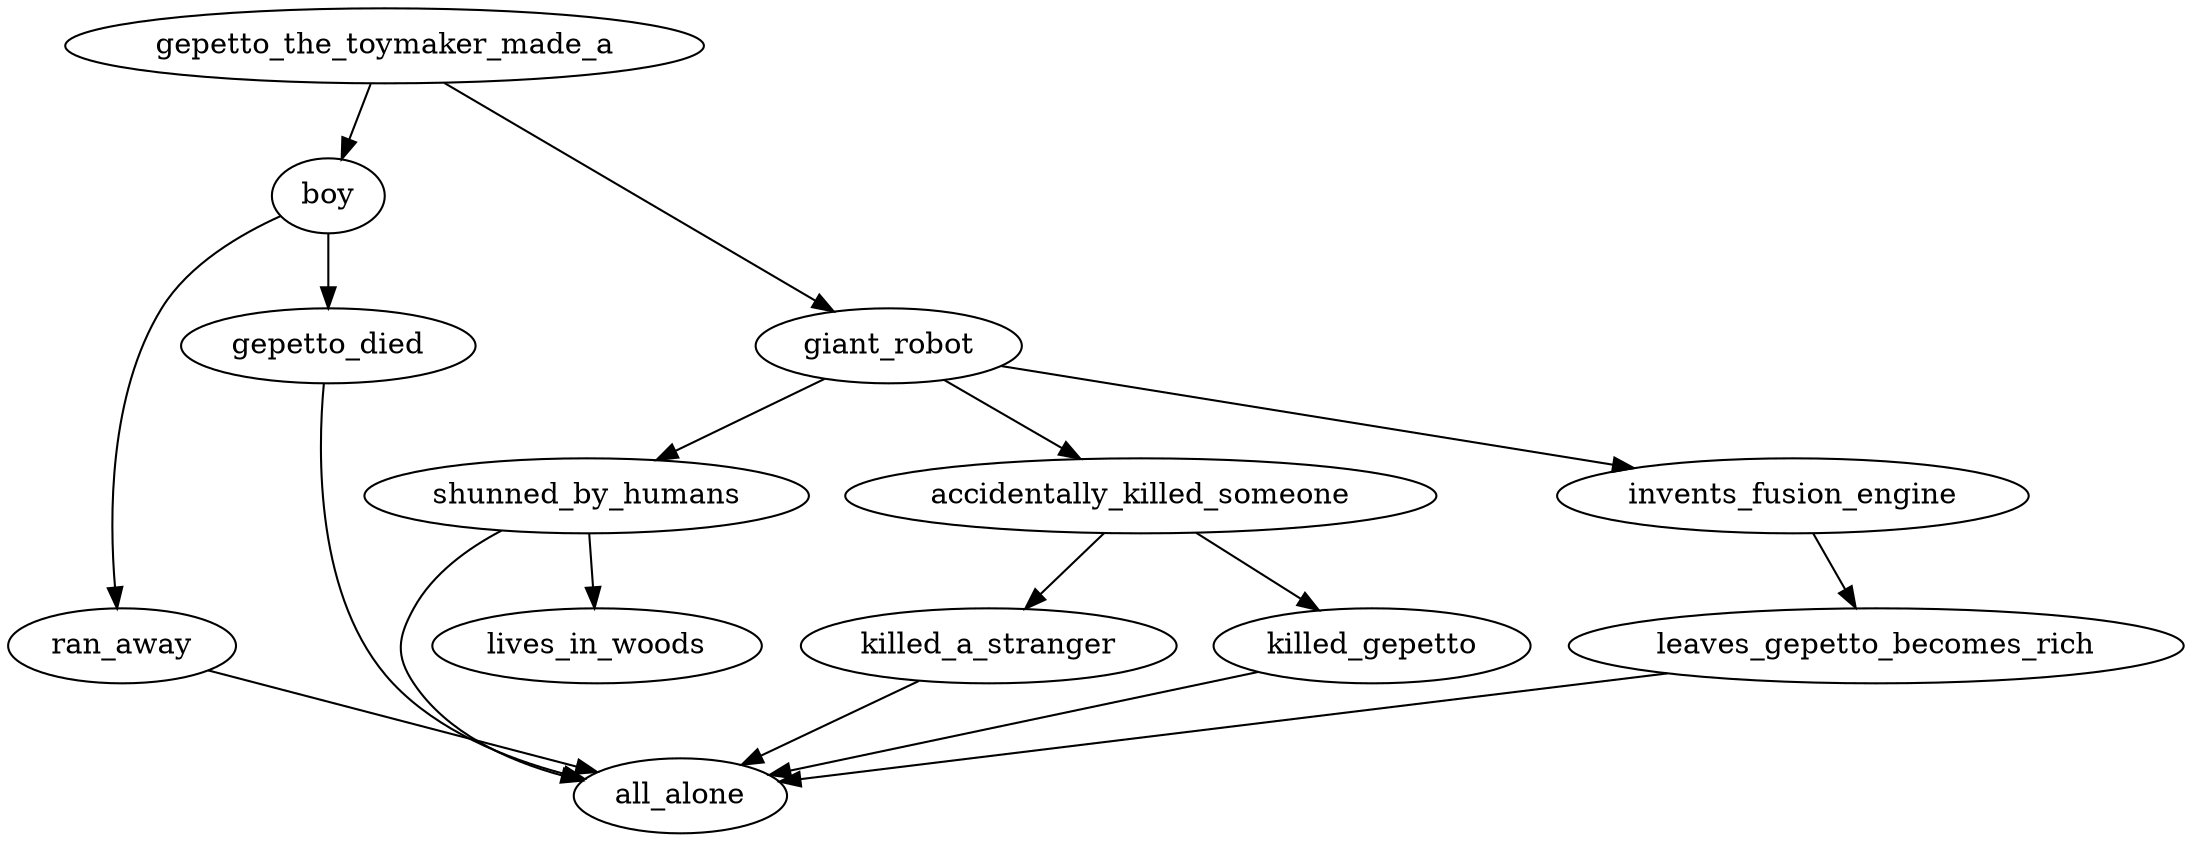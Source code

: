 digraph G {
	gepetto_the_toymaker_made_a -> { boy giant_robot };
	boy -> ran_away [minlen=3];
	ran_away -> all_alone;
	boy -> gepetto_died [tooltip="stayed with Gepetto",minlen=1];
	gepetto_died -> all_alone;
	giant_robot -> shunned_by_humans -> { lives_in_woods all_alone };
	giant_robot -> accidentally_killed_someone -> { killed_a_stranger killed_gepetto } -> all_alone;
	giant_robot -> invents_fusion_engine -> leaves_gepetto_becomes_rich -> all_alone;
}

